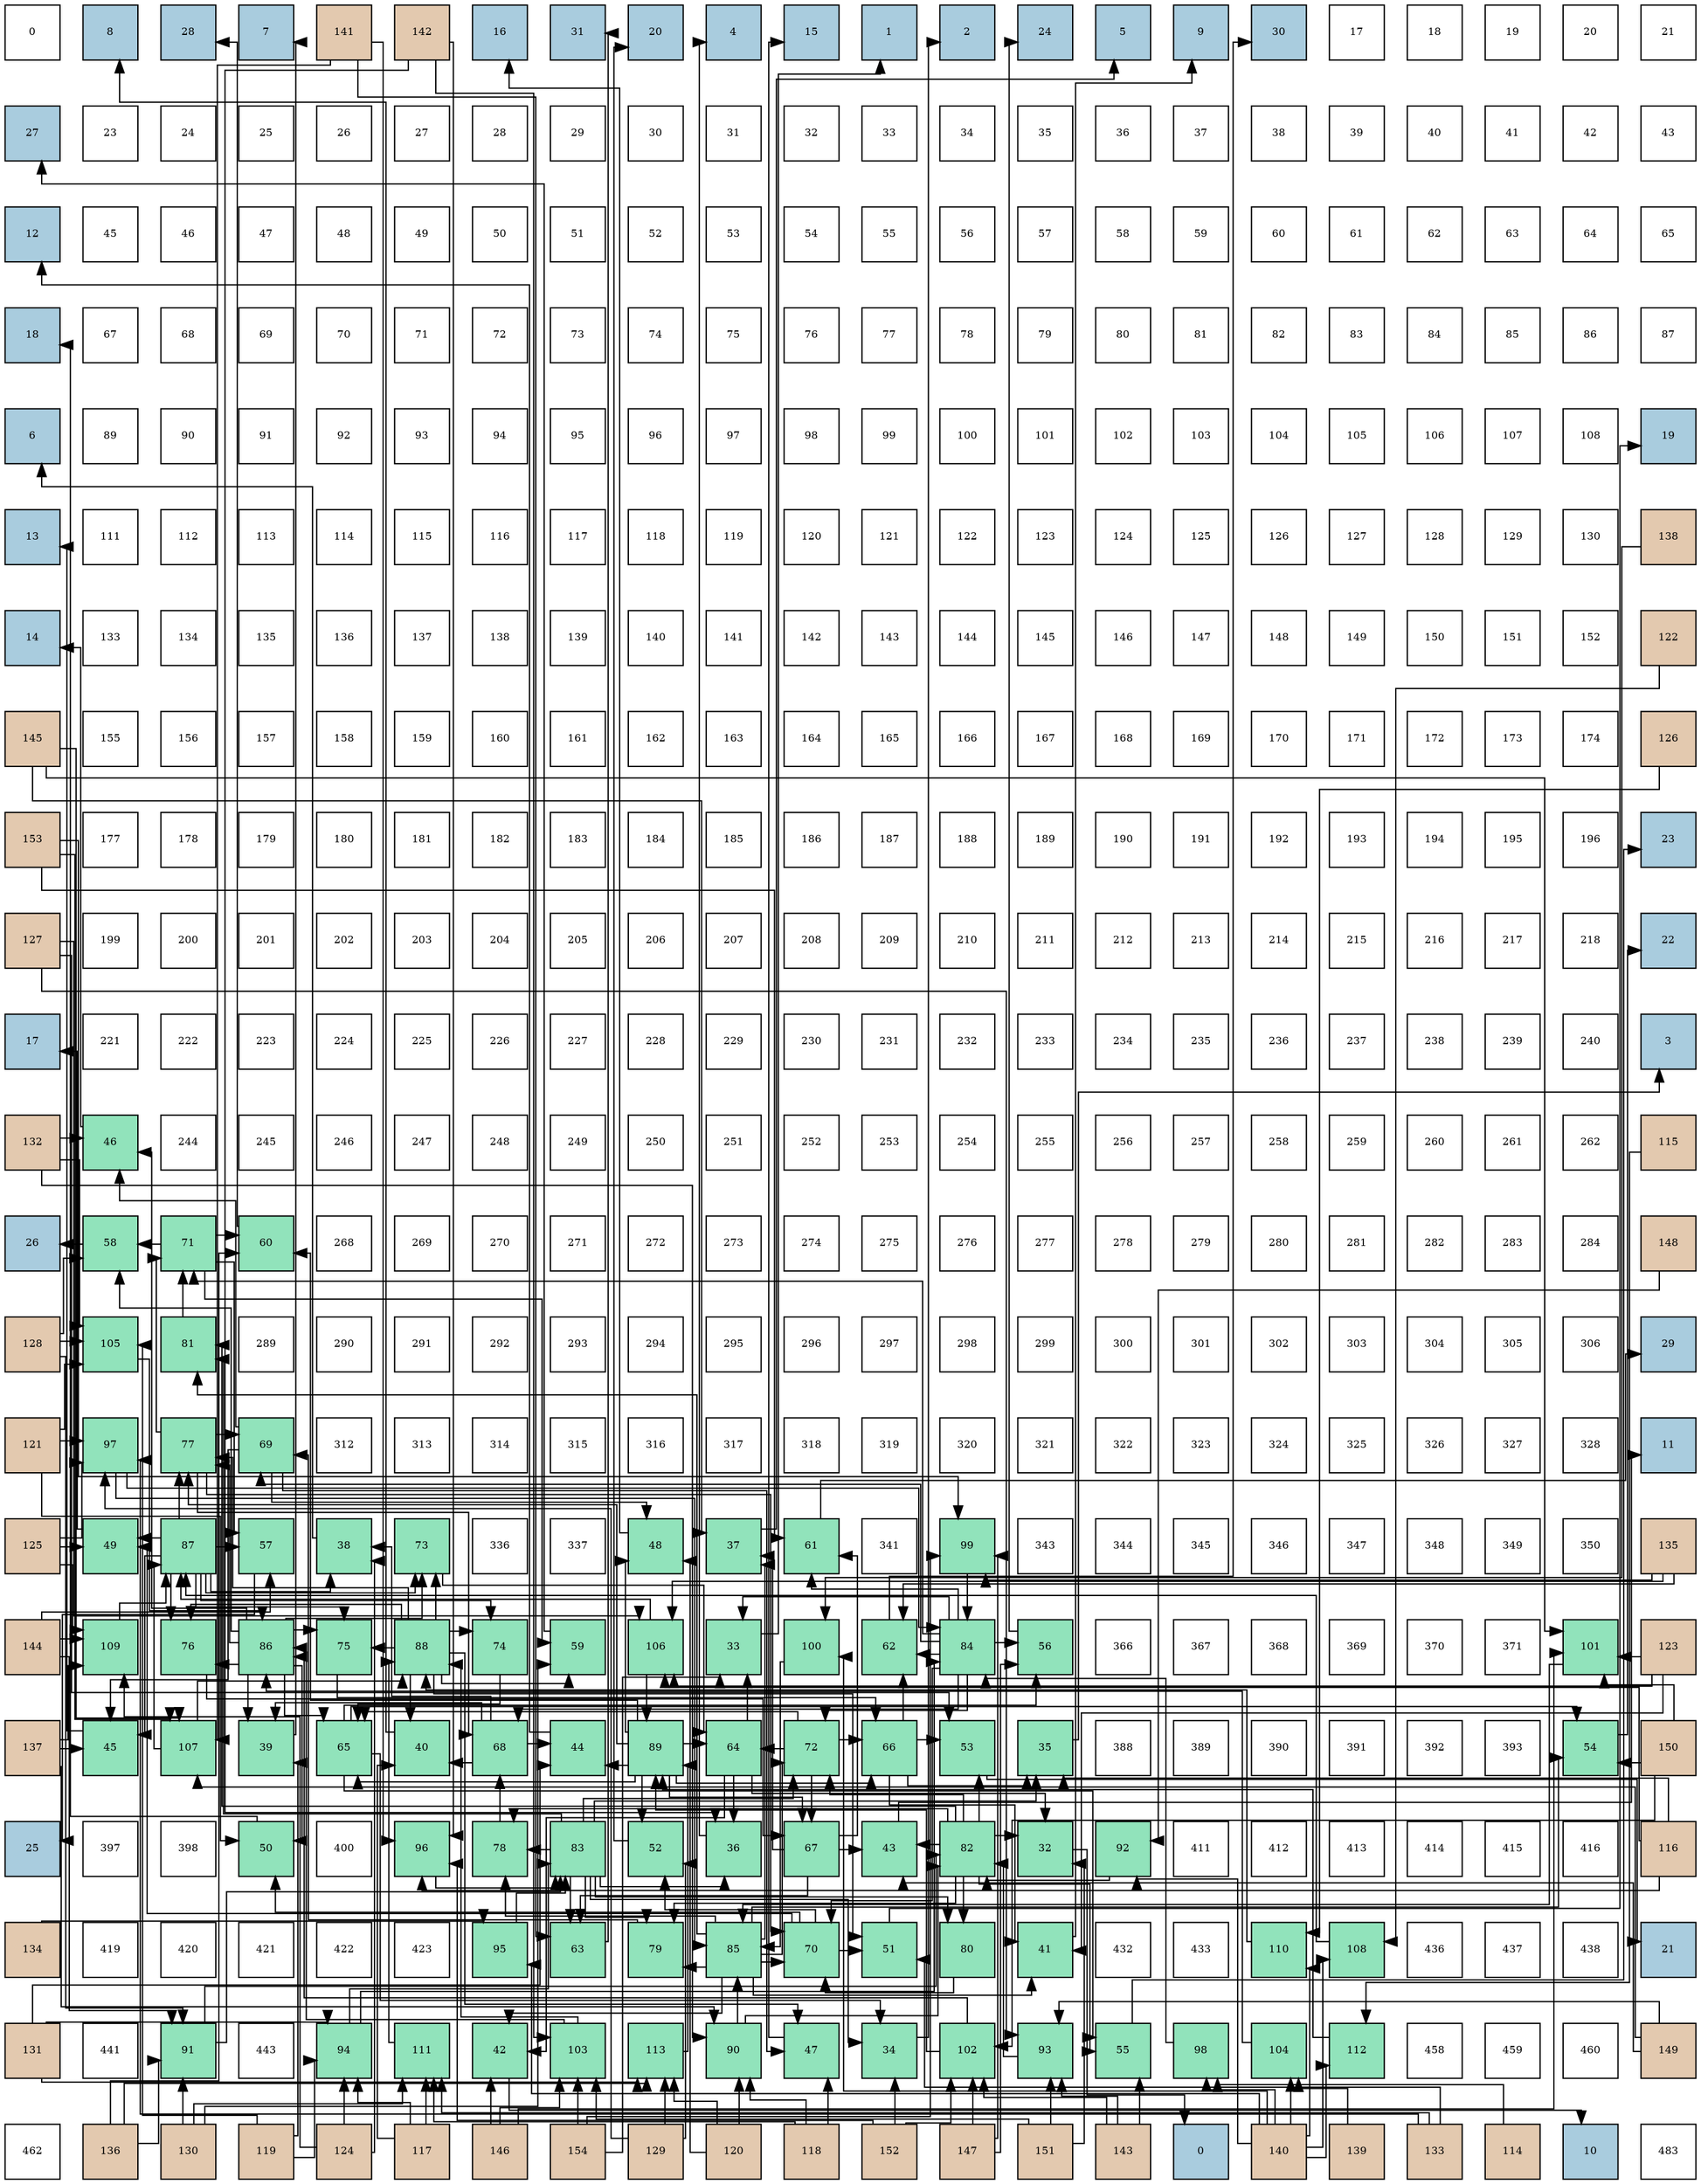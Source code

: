 digraph layout{
 rankdir=TB;
 splines=ortho;
 node [style=filled shape=square fixedsize=true width=0.6];
0[label="0", fontsize=8, fillcolor="#ffffff"];
1[label="8", fontsize=8, fillcolor="#a9ccde"];
2[label="28", fontsize=8, fillcolor="#a9ccde"];
3[label="7", fontsize=8, fillcolor="#a9ccde"];
4[label="141", fontsize=8, fillcolor="#e3c9af"];
5[label="142", fontsize=8, fillcolor="#e3c9af"];
6[label="16", fontsize=8, fillcolor="#a9ccde"];
7[label="31", fontsize=8, fillcolor="#a9ccde"];
8[label="20", fontsize=8, fillcolor="#a9ccde"];
9[label="4", fontsize=8, fillcolor="#a9ccde"];
10[label="15", fontsize=8, fillcolor="#a9ccde"];
11[label="1", fontsize=8, fillcolor="#a9ccde"];
12[label="2", fontsize=8, fillcolor="#a9ccde"];
13[label="24", fontsize=8, fillcolor="#a9ccde"];
14[label="5", fontsize=8, fillcolor="#a9ccde"];
15[label="9", fontsize=8, fillcolor="#a9ccde"];
16[label="30", fontsize=8, fillcolor="#a9ccde"];
17[label="17", fontsize=8, fillcolor="#ffffff"];
18[label="18", fontsize=8, fillcolor="#ffffff"];
19[label="19", fontsize=8, fillcolor="#ffffff"];
20[label="20", fontsize=8, fillcolor="#ffffff"];
21[label="21", fontsize=8, fillcolor="#ffffff"];
22[label="27", fontsize=8, fillcolor="#a9ccde"];
23[label="23", fontsize=8, fillcolor="#ffffff"];
24[label="24", fontsize=8, fillcolor="#ffffff"];
25[label="25", fontsize=8, fillcolor="#ffffff"];
26[label="26", fontsize=8, fillcolor="#ffffff"];
27[label="27", fontsize=8, fillcolor="#ffffff"];
28[label="28", fontsize=8, fillcolor="#ffffff"];
29[label="29", fontsize=8, fillcolor="#ffffff"];
30[label="30", fontsize=8, fillcolor="#ffffff"];
31[label="31", fontsize=8, fillcolor="#ffffff"];
32[label="32", fontsize=8, fillcolor="#ffffff"];
33[label="33", fontsize=8, fillcolor="#ffffff"];
34[label="34", fontsize=8, fillcolor="#ffffff"];
35[label="35", fontsize=8, fillcolor="#ffffff"];
36[label="36", fontsize=8, fillcolor="#ffffff"];
37[label="37", fontsize=8, fillcolor="#ffffff"];
38[label="38", fontsize=8, fillcolor="#ffffff"];
39[label="39", fontsize=8, fillcolor="#ffffff"];
40[label="40", fontsize=8, fillcolor="#ffffff"];
41[label="41", fontsize=8, fillcolor="#ffffff"];
42[label="42", fontsize=8, fillcolor="#ffffff"];
43[label="43", fontsize=8, fillcolor="#ffffff"];
44[label="12", fontsize=8, fillcolor="#a9ccde"];
45[label="45", fontsize=8, fillcolor="#ffffff"];
46[label="46", fontsize=8, fillcolor="#ffffff"];
47[label="47", fontsize=8, fillcolor="#ffffff"];
48[label="48", fontsize=8, fillcolor="#ffffff"];
49[label="49", fontsize=8, fillcolor="#ffffff"];
50[label="50", fontsize=8, fillcolor="#ffffff"];
51[label="51", fontsize=8, fillcolor="#ffffff"];
52[label="52", fontsize=8, fillcolor="#ffffff"];
53[label="53", fontsize=8, fillcolor="#ffffff"];
54[label="54", fontsize=8, fillcolor="#ffffff"];
55[label="55", fontsize=8, fillcolor="#ffffff"];
56[label="56", fontsize=8, fillcolor="#ffffff"];
57[label="57", fontsize=8, fillcolor="#ffffff"];
58[label="58", fontsize=8, fillcolor="#ffffff"];
59[label="59", fontsize=8, fillcolor="#ffffff"];
60[label="60", fontsize=8, fillcolor="#ffffff"];
61[label="61", fontsize=8, fillcolor="#ffffff"];
62[label="62", fontsize=8, fillcolor="#ffffff"];
63[label="63", fontsize=8, fillcolor="#ffffff"];
64[label="64", fontsize=8, fillcolor="#ffffff"];
65[label="65", fontsize=8, fillcolor="#ffffff"];
66[label="18", fontsize=8, fillcolor="#a9ccde"];
67[label="67", fontsize=8, fillcolor="#ffffff"];
68[label="68", fontsize=8, fillcolor="#ffffff"];
69[label="69", fontsize=8, fillcolor="#ffffff"];
70[label="70", fontsize=8, fillcolor="#ffffff"];
71[label="71", fontsize=8, fillcolor="#ffffff"];
72[label="72", fontsize=8, fillcolor="#ffffff"];
73[label="73", fontsize=8, fillcolor="#ffffff"];
74[label="74", fontsize=8, fillcolor="#ffffff"];
75[label="75", fontsize=8, fillcolor="#ffffff"];
76[label="76", fontsize=8, fillcolor="#ffffff"];
77[label="77", fontsize=8, fillcolor="#ffffff"];
78[label="78", fontsize=8, fillcolor="#ffffff"];
79[label="79", fontsize=8, fillcolor="#ffffff"];
80[label="80", fontsize=8, fillcolor="#ffffff"];
81[label="81", fontsize=8, fillcolor="#ffffff"];
82[label="82", fontsize=8, fillcolor="#ffffff"];
83[label="83", fontsize=8, fillcolor="#ffffff"];
84[label="84", fontsize=8, fillcolor="#ffffff"];
85[label="85", fontsize=8, fillcolor="#ffffff"];
86[label="86", fontsize=8, fillcolor="#ffffff"];
87[label="87", fontsize=8, fillcolor="#ffffff"];
88[label="6", fontsize=8, fillcolor="#a9ccde"];
89[label="89", fontsize=8, fillcolor="#ffffff"];
90[label="90", fontsize=8, fillcolor="#ffffff"];
91[label="91", fontsize=8, fillcolor="#ffffff"];
92[label="92", fontsize=8, fillcolor="#ffffff"];
93[label="93", fontsize=8, fillcolor="#ffffff"];
94[label="94", fontsize=8, fillcolor="#ffffff"];
95[label="95", fontsize=8, fillcolor="#ffffff"];
96[label="96", fontsize=8, fillcolor="#ffffff"];
97[label="97", fontsize=8, fillcolor="#ffffff"];
98[label="98", fontsize=8, fillcolor="#ffffff"];
99[label="99", fontsize=8, fillcolor="#ffffff"];
100[label="100", fontsize=8, fillcolor="#ffffff"];
101[label="101", fontsize=8, fillcolor="#ffffff"];
102[label="102", fontsize=8, fillcolor="#ffffff"];
103[label="103", fontsize=8, fillcolor="#ffffff"];
104[label="104", fontsize=8, fillcolor="#ffffff"];
105[label="105", fontsize=8, fillcolor="#ffffff"];
106[label="106", fontsize=8, fillcolor="#ffffff"];
107[label="107", fontsize=8, fillcolor="#ffffff"];
108[label="108", fontsize=8, fillcolor="#ffffff"];
109[label="19", fontsize=8, fillcolor="#a9ccde"];
110[label="13", fontsize=8, fillcolor="#a9ccde"];
111[label="111", fontsize=8, fillcolor="#ffffff"];
112[label="112", fontsize=8, fillcolor="#ffffff"];
113[label="113", fontsize=8, fillcolor="#ffffff"];
114[label="114", fontsize=8, fillcolor="#ffffff"];
115[label="115", fontsize=8, fillcolor="#ffffff"];
116[label="116", fontsize=8, fillcolor="#ffffff"];
117[label="117", fontsize=8, fillcolor="#ffffff"];
118[label="118", fontsize=8, fillcolor="#ffffff"];
119[label="119", fontsize=8, fillcolor="#ffffff"];
120[label="120", fontsize=8, fillcolor="#ffffff"];
121[label="121", fontsize=8, fillcolor="#ffffff"];
122[label="122", fontsize=8, fillcolor="#ffffff"];
123[label="123", fontsize=8, fillcolor="#ffffff"];
124[label="124", fontsize=8, fillcolor="#ffffff"];
125[label="125", fontsize=8, fillcolor="#ffffff"];
126[label="126", fontsize=8, fillcolor="#ffffff"];
127[label="127", fontsize=8, fillcolor="#ffffff"];
128[label="128", fontsize=8, fillcolor="#ffffff"];
129[label="129", fontsize=8, fillcolor="#ffffff"];
130[label="130", fontsize=8, fillcolor="#ffffff"];
131[label="138", fontsize=8, fillcolor="#e3c9af"];
132[label="14", fontsize=8, fillcolor="#a9ccde"];
133[label="133", fontsize=8, fillcolor="#ffffff"];
134[label="134", fontsize=8, fillcolor="#ffffff"];
135[label="135", fontsize=8, fillcolor="#ffffff"];
136[label="136", fontsize=8, fillcolor="#ffffff"];
137[label="137", fontsize=8, fillcolor="#ffffff"];
138[label="138", fontsize=8, fillcolor="#ffffff"];
139[label="139", fontsize=8, fillcolor="#ffffff"];
140[label="140", fontsize=8, fillcolor="#ffffff"];
141[label="141", fontsize=8, fillcolor="#ffffff"];
142[label="142", fontsize=8, fillcolor="#ffffff"];
143[label="143", fontsize=8, fillcolor="#ffffff"];
144[label="144", fontsize=8, fillcolor="#ffffff"];
145[label="145", fontsize=8, fillcolor="#ffffff"];
146[label="146", fontsize=8, fillcolor="#ffffff"];
147[label="147", fontsize=8, fillcolor="#ffffff"];
148[label="148", fontsize=8, fillcolor="#ffffff"];
149[label="149", fontsize=8, fillcolor="#ffffff"];
150[label="150", fontsize=8, fillcolor="#ffffff"];
151[label="151", fontsize=8, fillcolor="#ffffff"];
152[label="152", fontsize=8, fillcolor="#ffffff"];
153[label="122", fontsize=8, fillcolor="#e3c9af"];
154[label="145", fontsize=8, fillcolor="#e3c9af"];
155[label="155", fontsize=8, fillcolor="#ffffff"];
156[label="156", fontsize=8, fillcolor="#ffffff"];
157[label="157", fontsize=8, fillcolor="#ffffff"];
158[label="158", fontsize=8, fillcolor="#ffffff"];
159[label="159", fontsize=8, fillcolor="#ffffff"];
160[label="160", fontsize=8, fillcolor="#ffffff"];
161[label="161", fontsize=8, fillcolor="#ffffff"];
162[label="162", fontsize=8, fillcolor="#ffffff"];
163[label="163", fontsize=8, fillcolor="#ffffff"];
164[label="164", fontsize=8, fillcolor="#ffffff"];
165[label="165", fontsize=8, fillcolor="#ffffff"];
166[label="166", fontsize=8, fillcolor="#ffffff"];
167[label="167", fontsize=8, fillcolor="#ffffff"];
168[label="168", fontsize=8, fillcolor="#ffffff"];
169[label="169", fontsize=8, fillcolor="#ffffff"];
170[label="170", fontsize=8, fillcolor="#ffffff"];
171[label="171", fontsize=8, fillcolor="#ffffff"];
172[label="172", fontsize=8, fillcolor="#ffffff"];
173[label="173", fontsize=8, fillcolor="#ffffff"];
174[label="174", fontsize=8, fillcolor="#ffffff"];
175[label="126", fontsize=8, fillcolor="#e3c9af"];
176[label="153", fontsize=8, fillcolor="#e3c9af"];
177[label="177", fontsize=8, fillcolor="#ffffff"];
178[label="178", fontsize=8, fillcolor="#ffffff"];
179[label="179", fontsize=8, fillcolor="#ffffff"];
180[label="180", fontsize=8, fillcolor="#ffffff"];
181[label="181", fontsize=8, fillcolor="#ffffff"];
182[label="182", fontsize=8, fillcolor="#ffffff"];
183[label="183", fontsize=8, fillcolor="#ffffff"];
184[label="184", fontsize=8, fillcolor="#ffffff"];
185[label="185", fontsize=8, fillcolor="#ffffff"];
186[label="186", fontsize=8, fillcolor="#ffffff"];
187[label="187", fontsize=8, fillcolor="#ffffff"];
188[label="188", fontsize=8, fillcolor="#ffffff"];
189[label="189", fontsize=8, fillcolor="#ffffff"];
190[label="190", fontsize=8, fillcolor="#ffffff"];
191[label="191", fontsize=8, fillcolor="#ffffff"];
192[label="192", fontsize=8, fillcolor="#ffffff"];
193[label="193", fontsize=8, fillcolor="#ffffff"];
194[label="194", fontsize=8, fillcolor="#ffffff"];
195[label="195", fontsize=8, fillcolor="#ffffff"];
196[label="196", fontsize=8, fillcolor="#ffffff"];
197[label="23", fontsize=8, fillcolor="#a9ccde"];
198[label="127", fontsize=8, fillcolor="#e3c9af"];
199[label="199", fontsize=8, fillcolor="#ffffff"];
200[label="200", fontsize=8, fillcolor="#ffffff"];
201[label="201", fontsize=8, fillcolor="#ffffff"];
202[label="202", fontsize=8, fillcolor="#ffffff"];
203[label="203", fontsize=8, fillcolor="#ffffff"];
204[label="204", fontsize=8, fillcolor="#ffffff"];
205[label="205", fontsize=8, fillcolor="#ffffff"];
206[label="206", fontsize=8, fillcolor="#ffffff"];
207[label="207", fontsize=8, fillcolor="#ffffff"];
208[label="208", fontsize=8, fillcolor="#ffffff"];
209[label="209", fontsize=8, fillcolor="#ffffff"];
210[label="210", fontsize=8, fillcolor="#ffffff"];
211[label="211", fontsize=8, fillcolor="#ffffff"];
212[label="212", fontsize=8, fillcolor="#ffffff"];
213[label="213", fontsize=8, fillcolor="#ffffff"];
214[label="214", fontsize=8, fillcolor="#ffffff"];
215[label="215", fontsize=8, fillcolor="#ffffff"];
216[label="216", fontsize=8, fillcolor="#ffffff"];
217[label="217", fontsize=8, fillcolor="#ffffff"];
218[label="218", fontsize=8, fillcolor="#ffffff"];
219[label="22", fontsize=8, fillcolor="#a9ccde"];
220[label="17", fontsize=8, fillcolor="#a9ccde"];
221[label="221", fontsize=8, fillcolor="#ffffff"];
222[label="222", fontsize=8, fillcolor="#ffffff"];
223[label="223", fontsize=8, fillcolor="#ffffff"];
224[label="224", fontsize=8, fillcolor="#ffffff"];
225[label="225", fontsize=8, fillcolor="#ffffff"];
226[label="226", fontsize=8, fillcolor="#ffffff"];
227[label="227", fontsize=8, fillcolor="#ffffff"];
228[label="228", fontsize=8, fillcolor="#ffffff"];
229[label="229", fontsize=8, fillcolor="#ffffff"];
230[label="230", fontsize=8, fillcolor="#ffffff"];
231[label="231", fontsize=8, fillcolor="#ffffff"];
232[label="232", fontsize=8, fillcolor="#ffffff"];
233[label="233", fontsize=8, fillcolor="#ffffff"];
234[label="234", fontsize=8, fillcolor="#ffffff"];
235[label="235", fontsize=8, fillcolor="#ffffff"];
236[label="236", fontsize=8, fillcolor="#ffffff"];
237[label="237", fontsize=8, fillcolor="#ffffff"];
238[label="238", fontsize=8, fillcolor="#ffffff"];
239[label="239", fontsize=8, fillcolor="#ffffff"];
240[label="240", fontsize=8, fillcolor="#ffffff"];
241[label="3", fontsize=8, fillcolor="#a9ccde"];
242[label="132", fontsize=8, fillcolor="#e3c9af"];
243[label="46", fontsize=8, fillcolor="#91e3bb"];
244[label="244", fontsize=8, fillcolor="#ffffff"];
245[label="245", fontsize=8, fillcolor="#ffffff"];
246[label="246", fontsize=8, fillcolor="#ffffff"];
247[label="247", fontsize=8, fillcolor="#ffffff"];
248[label="248", fontsize=8, fillcolor="#ffffff"];
249[label="249", fontsize=8, fillcolor="#ffffff"];
250[label="250", fontsize=8, fillcolor="#ffffff"];
251[label="251", fontsize=8, fillcolor="#ffffff"];
252[label="252", fontsize=8, fillcolor="#ffffff"];
253[label="253", fontsize=8, fillcolor="#ffffff"];
254[label="254", fontsize=8, fillcolor="#ffffff"];
255[label="255", fontsize=8, fillcolor="#ffffff"];
256[label="256", fontsize=8, fillcolor="#ffffff"];
257[label="257", fontsize=8, fillcolor="#ffffff"];
258[label="258", fontsize=8, fillcolor="#ffffff"];
259[label="259", fontsize=8, fillcolor="#ffffff"];
260[label="260", fontsize=8, fillcolor="#ffffff"];
261[label="261", fontsize=8, fillcolor="#ffffff"];
262[label="262", fontsize=8, fillcolor="#ffffff"];
263[label="115", fontsize=8, fillcolor="#e3c9af"];
264[label="26", fontsize=8, fillcolor="#a9ccde"];
265[label="58", fontsize=8, fillcolor="#91e3bb"];
266[label="71", fontsize=8, fillcolor="#91e3bb"];
267[label="60", fontsize=8, fillcolor="#91e3bb"];
268[label="268", fontsize=8, fillcolor="#ffffff"];
269[label="269", fontsize=8, fillcolor="#ffffff"];
270[label="270", fontsize=8, fillcolor="#ffffff"];
271[label="271", fontsize=8, fillcolor="#ffffff"];
272[label="272", fontsize=8, fillcolor="#ffffff"];
273[label="273", fontsize=8, fillcolor="#ffffff"];
274[label="274", fontsize=8, fillcolor="#ffffff"];
275[label="275", fontsize=8, fillcolor="#ffffff"];
276[label="276", fontsize=8, fillcolor="#ffffff"];
277[label="277", fontsize=8, fillcolor="#ffffff"];
278[label="278", fontsize=8, fillcolor="#ffffff"];
279[label="279", fontsize=8, fillcolor="#ffffff"];
280[label="280", fontsize=8, fillcolor="#ffffff"];
281[label="281", fontsize=8, fillcolor="#ffffff"];
282[label="282", fontsize=8, fillcolor="#ffffff"];
283[label="283", fontsize=8, fillcolor="#ffffff"];
284[label="284", fontsize=8, fillcolor="#ffffff"];
285[label="148", fontsize=8, fillcolor="#e3c9af"];
286[label="128", fontsize=8, fillcolor="#e3c9af"];
287[label="105", fontsize=8, fillcolor="#91e3bb"];
288[label="81", fontsize=8, fillcolor="#91e3bb"];
289[label="289", fontsize=8, fillcolor="#ffffff"];
290[label="290", fontsize=8, fillcolor="#ffffff"];
291[label="291", fontsize=8, fillcolor="#ffffff"];
292[label="292", fontsize=8, fillcolor="#ffffff"];
293[label="293", fontsize=8, fillcolor="#ffffff"];
294[label="294", fontsize=8, fillcolor="#ffffff"];
295[label="295", fontsize=8, fillcolor="#ffffff"];
296[label="296", fontsize=8, fillcolor="#ffffff"];
297[label="297", fontsize=8, fillcolor="#ffffff"];
298[label="298", fontsize=8, fillcolor="#ffffff"];
299[label="299", fontsize=8, fillcolor="#ffffff"];
300[label="300", fontsize=8, fillcolor="#ffffff"];
301[label="301", fontsize=8, fillcolor="#ffffff"];
302[label="302", fontsize=8, fillcolor="#ffffff"];
303[label="303", fontsize=8, fillcolor="#ffffff"];
304[label="304", fontsize=8, fillcolor="#ffffff"];
305[label="305", fontsize=8, fillcolor="#ffffff"];
306[label="306", fontsize=8, fillcolor="#ffffff"];
307[label="29", fontsize=8, fillcolor="#a9ccde"];
308[label="121", fontsize=8, fillcolor="#e3c9af"];
309[label="97", fontsize=8, fillcolor="#91e3bb"];
310[label="77", fontsize=8, fillcolor="#91e3bb"];
311[label="69", fontsize=8, fillcolor="#91e3bb"];
312[label="312", fontsize=8, fillcolor="#ffffff"];
313[label="313", fontsize=8, fillcolor="#ffffff"];
314[label="314", fontsize=8, fillcolor="#ffffff"];
315[label="315", fontsize=8, fillcolor="#ffffff"];
316[label="316", fontsize=8, fillcolor="#ffffff"];
317[label="317", fontsize=8, fillcolor="#ffffff"];
318[label="318", fontsize=8, fillcolor="#ffffff"];
319[label="319", fontsize=8, fillcolor="#ffffff"];
320[label="320", fontsize=8, fillcolor="#ffffff"];
321[label="321", fontsize=8, fillcolor="#ffffff"];
322[label="322", fontsize=8, fillcolor="#ffffff"];
323[label="323", fontsize=8, fillcolor="#ffffff"];
324[label="324", fontsize=8, fillcolor="#ffffff"];
325[label="325", fontsize=8, fillcolor="#ffffff"];
326[label="326", fontsize=8, fillcolor="#ffffff"];
327[label="327", fontsize=8, fillcolor="#ffffff"];
328[label="328", fontsize=8, fillcolor="#ffffff"];
329[label="11", fontsize=8, fillcolor="#a9ccde"];
330[label="125", fontsize=8, fillcolor="#e3c9af"];
331[label="49", fontsize=8, fillcolor="#91e3bb"];
332[label="87", fontsize=8, fillcolor="#91e3bb"];
333[label="57", fontsize=8, fillcolor="#91e3bb"];
334[label="38", fontsize=8, fillcolor="#91e3bb"];
335[label="73", fontsize=8, fillcolor="#91e3bb"];
336[label="336", fontsize=8, fillcolor="#ffffff"];
337[label="337", fontsize=8, fillcolor="#ffffff"];
338[label="48", fontsize=8, fillcolor="#91e3bb"];
339[label="37", fontsize=8, fillcolor="#91e3bb"];
340[label="61", fontsize=8, fillcolor="#91e3bb"];
341[label="341", fontsize=8, fillcolor="#ffffff"];
342[label="99", fontsize=8, fillcolor="#91e3bb"];
343[label="343", fontsize=8, fillcolor="#ffffff"];
344[label="344", fontsize=8, fillcolor="#ffffff"];
345[label="345", fontsize=8, fillcolor="#ffffff"];
346[label="346", fontsize=8, fillcolor="#ffffff"];
347[label="347", fontsize=8, fillcolor="#ffffff"];
348[label="348", fontsize=8, fillcolor="#ffffff"];
349[label="349", fontsize=8, fillcolor="#ffffff"];
350[label="350", fontsize=8, fillcolor="#ffffff"];
351[label="135", fontsize=8, fillcolor="#e3c9af"];
352[label="144", fontsize=8, fillcolor="#e3c9af"];
353[label="109", fontsize=8, fillcolor="#91e3bb"];
354[label="76", fontsize=8, fillcolor="#91e3bb"];
355[label="86", fontsize=8, fillcolor="#91e3bb"];
356[label="75", fontsize=8, fillcolor="#91e3bb"];
357[label="88", fontsize=8, fillcolor="#91e3bb"];
358[label="74", fontsize=8, fillcolor="#91e3bb"];
359[label="59", fontsize=8, fillcolor="#91e3bb"];
360[label="106", fontsize=8, fillcolor="#91e3bb"];
361[label="33", fontsize=8, fillcolor="#91e3bb"];
362[label="100", fontsize=8, fillcolor="#91e3bb"];
363[label="62", fontsize=8, fillcolor="#91e3bb"];
364[label="84", fontsize=8, fillcolor="#91e3bb"];
365[label="56", fontsize=8, fillcolor="#91e3bb"];
366[label="366", fontsize=8, fillcolor="#ffffff"];
367[label="367", fontsize=8, fillcolor="#ffffff"];
368[label="368", fontsize=8, fillcolor="#ffffff"];
369[label="369", fontsize=8, fillcolor="#ffffff"];
370[label="370", fontsize=8, fillcolor="#ffffff"];
371[label="371", fontsize=8, fillcolor="#ffffff"];
372[label="101", fontsize=8, fillcolor="#91e3bb"];
373[label="123", fontsize=8, fillcolor="#e3c9af"];
374[label="137", fontsize=8, fillcolor="#e3c9af"];
375[label="45", fontsize=8, fillcolor="#91e3bb"];
376[label="107", fontsize=8, fillcolor="#91e3bb"];
377[label="39", fontsize=8, fillcolor="#91e3bb"];
378[label="65", fontsize=8, fillcolor="#91e3bb"];
379[label="40", fontsize=8, fillcolor="#91e3bb"];
380[label="68", fontsize=8, fillcolor="#91e3bb"];
381[label="44", fontsize=8, fillcolor="#91e3bb"];
382[label="89", fontsize=8, fillcolor="#91e3bb"];
383[label="64", fontsize=8, fillcolor="#91e3bb"];
384[label="72", fontsize=8, fillcolor="#91e3bb"];
385[label="66", fontsize=8, fillcolor="#91e3bb"];
386[label="53", fontsize=8, fillcolor="#91e3bb"];
387[label="35", fontsize=8, fillcolor="#91e3bb"];
388[label="388", fontsize=8, fillcolor="#ffffff"];
389[label="389", fontsize=8, fillcolor="#ffffff"];
390[label="390", fontsize=8, fillcolor="#ffffff"];
391[label="391", fontsize=8, fillcolor="#ffffff"];
392[label="392", fontsize=8, fillcolor="#ffffff"];
393[label="393", fontsize=8, fillcolor="#ffffff"];
394[label="54", fontsize=8, fillcolor="#91e3bb"];
395[label="150", fontsize=8, fillcolor="#e3c9af"];
396[label="25", fontsize=8, fillcolor="#a9ccde"];
397[label="397", fontsize=8, fillcolor="#ffffff"];
398[label="398", fontsize=8, fillcolor="#ffffff"];
399[label="50", fontsize=8, fillcolor="#91e3bb"];
400[label="400", fontsize=8, fillcolor="#ffffff"];
401[label="96", fontsize=8, fillcolor="#91e3bb"];
402[label="78", fontsize=8, fillcolor="#91e3bb"];
403[label="83", fontsize=8, fillcolor="#91e3bb"];
404[label="52", fontsize=8, fillcolor="#91e3bb"];
405[label="36", fontsize=8, fillcolor="#91e3bb"];
406[label="67", fontsize=8, fillcolor="#91e3bb"];
407[label="43", fontsize=8, fillcolor="#91e3bb"];
408[label="82", fontsize=8, fillcolor="#91e3bb"];
409[label="32", fontsize=8, fillcolor="#91e3bb"];
410[label="92", fontsize=8, fillcolor="#91e3bb"];
411[label="411", fontsize=8, fillcolor="#ffffff"];
412[label="412", fontsize=8, fillcolor="#ffffff"];
413[label="413", fontsize=8, fillcolor="#ffffff"];
414[label="414", fontsize=8, fillcolor="#ffffff"];
415[label="415", fontsize=8, fillcolor="#ffffff"];
416[label="416", fontsize=8, fillcolor="#ffffff"];
417[label="116", fontsize=8, fillcolor="#e3c9af"];
418[label="134", fontsize=8, fillcolor="#e3c9af"];
419[label="419", fontsize=8, fillcolor="#ffffff"];
420[label="420", fontsize=8, fillcolor="#ffffff"];
421[label="421", fontsize=8, fillcolor="#ffffff"];
422[label="422", fontsize=8, fillcolor="#ffffff"];
423[label="423", fontsize=8, fillcolor="#ffffff"];
424[label="95", fontsize=8, fillcolor="#91e3bb"];
425[label="63", fontsize=8, fillcolor="#91e3bb"];
426[label="79", fontsize=8, fillcolor="#91e3bb"];
427[label="85", fontsize=8, fillcolor="#91e3bb"];
428[label="70", fontsize=8, fillcolor="#91e3bb"];
429[label="51", fontsize=8, fillcolor="#91e3bb"];
430[label="80", fontsize=8, fillcolor="#91e3bb"];
431[label="41", fontsize=8, fillcolor="#91e3bb"];
432[label="432", fontsize=8, fillcolor="#ffffff"];
433[label="433", fontsize=8, fillcolor="#ffffff"];
434[label="110", fontsize=8, fillcolor="#91e3bb"];
435[label="108", fontsize=8, fillcolor="#91e3bb"];
436[label="436", fontsize=8, fillcolor="#ffffff"];
437[label="437", fontsize=8, fillcolor="#ffffff"];
438[label="438", fontsize=8, fillcolor="#ffffff"];
439[label="21", fontsize=8, fillcolor="#a9ccde"];
440[label="131", fontsize=8, fillcolor="#e3c9af"];
441[label="441", fontsize=8, fillcolor="#ffffff"];
442[label="91", fontsize=8, fillcolor="#91e3bb"];
443[label="443", fontsize=8, fillcolor="#ffffff"];
444[label="94", fontsize=8, fillcolor="#91e3bb"];
445[label="111", fontsize=8, fillcolor="#91e3bb"];
446[label="42", fontsize=8, fillcolor="#91e3bb"];
447[label="103", fontsize=8, fillcolor="#91e3bb"];
448[label="113", fontsize=8, fillcolor="#91e3bb"];
449[label="90", fontsize=8, fillcolor="#91e3bb"];
450[label="47", fontsize=8, fillcolor="#91e3bb"];
451[label="34", fontsize=8, fillcolor="#91e3bb"];
452[label="102", fontsize=8, fillcolor="#91e3bb"];
453[label="93", fontsize=8, fillcolor="#91e3bb"];
454[label="55", fontsize=8, fillcolor="#91e3bb"];
455[label="98", fontsize=8, fillcolor="#91e3bb"];
456[label="104", fontsize=8, fillcolor="#91e3bb"];
457[label="112", fontsize=8, fillcolor="#91e3bb"];
458[label="458", fontsize=8, fillcolor="#ffffff"];
459[label="459", fontsize=8, fillcolor="#ffffff"];
460[label="460", fontsize=8, fillcolor="#ffffff"];
461[label="149", fontsize=8, fillcolor="#e3c9af"];
462[label="462", fontsize=8, fillcolor="#ffffff"];
463[label="136", fontsize=8, fillcolor="#e3c9af"];
464[label="130", fontsize=8, fillcolor="#e3c9af"];
465[label="119", fontsize=8, fillcolor="#e3c9af"];
466[label="124", fontsize=8, fillcolor="#e3c9af"];
467[label="117", fontsize=8, fillcolor="#e3c9af"];
468[label="146", fontsize=8, fillcolor="#e3c9af"];
469[label="154", fontsize=8, fillcolor="#e3c9af"];
470[label="129", fontsize=8, fillcolor="#e3c9af"];
471[label="120", fontsize=8, fillcolor="#e3c9af"];
472[label="118", fontsize=8, fillcolor="#e3c9af"];
473[label="152", fontsize=8, fillcolor="#e3c9af"];
474[label="147", fontsize=8, fillcolor="#e3c9af"];
475[label="151", fontsize=8, fillcolor="#e3c9af"];
476[label="143", fontsize=8, fillcolor="#e3c9af"];
477[label="0", fontsize=8, fillcolor="#a9ccde"];
478[label="140", fontsize=8, fillcolor="#e3c9af"];
479[label="139", fontsize=8, fillcolor="#e3c9af"];
480[label="133", fontsize=8, fillcolor="#e3c9af"];
481[label="114", fontsize=8, fillcolor="#e3c9af"];
482[label="10", fontsize=8, fillcolor="#a9ccde"];
483[label="483", fontsize=8, fillcolor="#ffffff"];
edge [constraint=false, style=vis];409 -> 477;
361 -> 11;
451 -> 12;
387 -> 241;
405 -> 9;
339 -> 14;
334 -> 88;
377 -> 3;
379 -> 1;
431 -> 15;
446 -> 482;
407 -> 329;
381 -> 44;
375 -> 110;
243 -> 132;
450 -> 10;
338 -> 6;
331 -> 220;
399 -> 66;
429 -> 109;
404 -> 8;
386 -> 439;
394 -> 219;
454 -> 197;
365 -> 13;
333 -> 396;
265 -> 264;
359 -> 22;
267 -> 2;
340 -> 307;
363 -> 16;
425 -> 7;
383 -> 409;
383 -> 361;
383 -> 405;
383 -> 446;
378 -> 451;
378 -> 394;
378 -> 454;
378 -> 365;
385 -> 387;
385 -> 431;
385 -> 386;
385 -> 363;
406 -> 339;
406 -> 407;
406 -> 340;
406 -> 425;
380 -> 334;
380 -> 377;
380 -> 379;
380 -> 381;
311 -> 375;
311 -> 243;
311 -> 450;
311 -> 338;
428 -> 331;
428 -> 399;
428 -> 429;
428 -> 404;
266 -> 333;
266 -> 265;
266 -> 359;
266 -> 267;
384 -> 383;
384 -> 378;
384 -> 385;
384 -> 406;
335 -> 383;
358 -> 378;
356 -> 385;
354 -> 406;
310 -> 380;
310 -> 311;
310 -> 428;
310 -> 266;
402 -> 380;
426 -> 311;
430 -> 428;
288 -> 266;
408 -> 409;
408 -> 407;
408 -> 386;
408 -> 454;
408 -> 384;
408 -> 402;
408 -> 426;
408 -> 430;
408 -> 288;
403 -> 451;
403 -> 387;
403 -> 405;
403 -> 425;
403 -> 384;
403 -> 402;
403 -> 426;
403 -> 430;
403 -> 288;
364 -> 361;
364 -> 365;
364 -> 340;
364 -> 363;
364 -> 380;
364 -> 311;
364 -> 428;
364 -> 266;
364 -> 384;
427 -> 339;
427 -> 431;
427 -> 446;
427 -> 394;
427 -> 428;
427 -> 384;
427 -> 402;
427 -> 426;
427 -> 288;
355 -> 377;
355 -> 243;
355 -> 399;
355 -> 265;
355 -> 378;
355 -> 335;
355 -> 356;
355 -> 354;
355 -> 310;
332 -> 334;
332 -> 375;
332 -> 331;
332 -> 333;
332 -> 335;
332 -> 358;
332 -> 356;
332 -> 354;
332 -> 310;
357 -> 379;
357 -> 450;
357 -> 429;
357 -> 359;
357 -> 335;
357 -> 358;
357 -> 356;
357 -> 354;
357 -> 310;
382 -> 381;
382 -> 338;
382 -> 404;
382 -> 267;
382 -> 383;
382 -> 378;
382 -> 385;
382 -> 406;
382 -> 310;
449 -> 408;
449 -> 427;
442 -> 408;
442 -> 403;
410 -> 408;
453 -> 408;
444 -> 403;
444 -> 364;
424 -> 403;
401 -> 403;
309 -> 364;
309 -> 427;
455 -> 364;
342 -> 364;
362 -> 427;
372 -> 427;
452 -> 355;
452 -> 382;
447 -> 355;
447 -> 357;
456 -> 355;
287 -> 355;
360 -> 332;
360 -> 382;
376 -> 332;
376 -> 357;
435 -> 332;
353 -> 332;
434 -> 357;
445 -> 357;
457 -> 382;
448 -> 382;
481 -> 455;
263 -> 457;
417 -> 387;
417 -> 401;
417 -> 360;
467 -> 379;
467 -> 444;
467 -> 445;
472 -> 450;
472 -> 449;
472 -> 445;
465 -> 377;
465 -> 444;
465 -> 287;
471 -> 338;
471 -> 449;
471 -> 448;
308 -> 399;
308 -> 309;
308 -> 287;
153 -> 435;
373 -> 431;
373 -> 372;
373 -> 360;
466 -> 334;
466 -> 444;
466 -> 353;
330 -> 331;
330 -> 309;
330 -> 353;
175 -> 434;
198 -> 386;
198 -> 453;
198 -> 360;
286 -> 265;
286 -> 442;
286 -> 287;
470 -> 404;
470 -> 309;
470 -> 448;
464 -> 359;
464 -> 442;
464 -> 445;
440 -> 381;
440 -> 444;
440 -> 448;
242 -> 243;
242 -> 449;
242 -> 287;
480 -> 429;
480 -> 309;
480 -> 445;
418 -> 424;
351 -> 363;
351 -> 342;
351 -> 360;
463 -> 267;
463 -> 442;
463 -> 448;
374 -> 375;
374 -> 449;
374 -> 353;
131 -> 362;
479 -> 456;
478 -> 410;
478 -> 424;
478 -> 455;
478 -> 362;
478 -> 456;
478 -> 435;
478 -> 434;
478 -> 457;
4 -> 425;
4 -> 401;
4 -> 376;
5 -> 405;
5 -> 401;
5 -> 447;
476 -> 454;
476 -> 453;
476 -> 452;
352 -> 333;
352 -> 442;
352 -> 353;
154 -> 339;
154 -> 372;
154 -> 376;
468 -> 446;
468 -> 372;
468 -> 447;
474 -> 365;
474 -> 342;
474 -> 452;
285 -> 410;
461 -> 407;
461 -> 453;
461 -> 376;
395 -> 394;
395 -> 372;
395 -> 452;
475 -> 409;
475 -> 453;
475 -> 447;
473 -> 451;
473 -> 401;
473 -> 452;
176 -> 340;
176 -> 342;
176 -> 376;
469 -> 361;
469 -> 342;
469 -> 447;
edge [constraint=true, style=invis];
0 -> 22 -> 44 -> 66 -> 88 -> 110 -> 132 -> 154 -> 176 -> 198 -> 220 -> 242 -> 264 -> 286 -> 308 -> 330 -> 352 -> 374 -> 396 -> 418 -> 440 -> 462;
1 -> 23 -> 45 -> 67 -> 89 -> 111 -> 133 -> 155 -> 177 -> 199 -> 221 -> 243 -> 265 -> 287 -> 309 -> 331 -> 353 -> 375 -> 397 -> 419 -> 441 -> 463;
2 -> 24 -> 46 -> 68 -> 90 -> 112 -> 134 -> 156 -> 178 -> 200 -> 222 -> 244 -> 266 -> 288 -> 310 -> 332 -> 354 -> 376 -> 398 -> 420 -> 442 -> 464;
3 -> 25 -> 47 -> 69 -> 91 -> 113 -> 135 -> 157 -> 179 -> 201 -> 223 -> 245 -> 267 -> 289 -> 311 -> 333 -> 355 -> 377 -> 399 -> 421 -> 443 -> 465;
4 -> 26 -> 48 -> 70 -> 92 -> 114 -> 136 -> 158 -> 180 -> 202 -> 224 -> 246 -> 268 -> 290 -> 312 -> 334 -> 356 -> 378 -> 400 -> 422 -> 444 -> 466;
5 -> 27 -> 49 -> 71 -> 93 -> 115 -> 137 -> 159 -> 181 -> 203 -> 225 -> 247 -> 269 -> 291 -> 313 -> 335 -> 357 -> 379 -> 401 -> 423 -> 445 -> 467;
6 -> 28 -> 50 -> 72 -> 94 -> 116 -> 138 -> 160 -> 182 -> 204 -> 226 -> 248 -> 270 -> 292 -> 314 -> 336 -> 358 -> 380 -> 402 -> 424 -> 446 -> 468;
7 -> 29 -> 51 -> 73 -> 95 -> 117 -> 139 -> 161 -> 183 -> 205 -> 227 -> 249 -> 271 -> 293 -> 315 -> 337 -> 359 -> 381 -> 403 -> 425 -> 447 -> 469;
8 -> 30 -> 52 -> 74 -> 96 -> 118 -> 140 -> 162 -> 184 -> 206 -> 228 -> 250 -> 272 -> 294 -> 316 -> 338 -> 360 -> 382 -> 404 -> 426 -> 448 -> 470;
9 -> 31 -> 53 -> 75 -> 97 -> 119 -> 141 -> 163 -> 185 -> 207 -> 229 -> 251 -> 273 -> 295 -> 317 -> 339 -> 361 -> 383 -> 405 -> 427 -> 449 -> 471;
10 -> 32 -> 54 -> 76 -> 98 -> 120 -> 142 -> 164 -> 186 -> 208 -> 230 -> 252 -> 274 -> 296 -> 318 -> 340 -> 362 -> 384 -> 406 -> 428 -> 450 -> 472;
11 -> 33 -> 55 -> 77 -> 99 -> 121 -> 143 -> 165 -> 187 -> 209 -> 231 -> 253 -> 275 -> 297 -> 319 -> 341 -> 363 -> 385 -> 407 -> 429 -> 451 -> 473;
12 -> 34 -> 56 -> 78 -> 100 -> 122 -> 144 -> 166 -> 188 -> 210 -> 232 -> 254 -> 276 -> 298 -> 320 -> 342 -> 364 -> 386 -> 408 -> 430 -> 452 -> 474;
13 -> 35 -> 57 -> 79 -> 101 -> 123 -> 145 -> 167 -> 189 -> 211 -> 233 -> 255 -> 277 -> 299 -> 321 -> 343 -> 365 -> 387 -> 409 -> 431 -> 453 -> 475;
14 -> 36 -> 58 -> 80 -> 102 -> 124 -> 146 -> 168 -> 190 -> 212 -> 234 -> 256 -> 278 -> 300 -> 322 -> 344 -> 366 -> 388 -> 410 -> 432 -> 454 -> 476;
15 -> 37 -> 59 -> 81 -> 103 -> 125 -> 147 -> 169 -> 191 -> 213 -> 235 -> 257 -> 279 -> 301 -> 323 -> 345 -> 367 -> 389 -> 411 -> 433 -> 455 -> 477;
16 -> 38 -> 60 -> 82 -> 104 -> 126 -> 148 -> 170 -> 192 -> 214 -> 236 -> 258 -> 280 -> 302 -> 324 -> 346 -> 368 -> 390 -> 412 -> 434 -> 456 -> 478;
17 -> 39 -> 61 -> 83 -> 105 -> 127 -> 149 -> 171 -> 193 -> 215 -> 237 -> 259 -> 281 -> 303 -> 325 -> 347 -> 369 -> 391 -> 413 -> 435 -> 457 -> 479;
18 -> 40 -> 62 -> 84 -> 106 -> 128 -> 150 -> 172 -> 194 -> 216 -> 238 -> 260 -> 282 -> 304 -> 326 -> 348 -> 370 -> 392 -> 414 -> 436 -> 458 -> 480;
19 -> 41 -> 63 -> 85 -> 107 -> 129 -> 151 -> 173 -> 195 -> 217 -> 239 -> 261 -> 283 -> 305 -> 327 -> 349 -> 371 -> 393 -> 415 -> 437 -> 459 -> 481;
20 -> 42 -> 64 -> 86 -> 108 -> 130 -> 152 -> 174 -> 196 -> 218 -> 240 -> 262 -> 284 -> 306 -> 328 -> 350 -> 372 -> 394 -> 416 -> 438 -> 460 -> 482;
21 -> 43 -> 65 -> 87 -> 109 -> 131 -> 153 -> 175 -> 197 -> 219 -> 241 -> 263 -> 285 -> 307 -> 329 -> 351 -> 373 -> 395 -> 417 -> 439 -> 461 -> 483;
rank = same {0 -> 1 -> 2 -> 3 -> 4 -> 5 -> 6 -> 7 -> 8 -> 9 -> 10 -> 11 -> 12 -> 13 -> 14 -> 15 -> 16 -> 17 -> 18 -> 19 -> 20 -> 21};
rank = same {22 -> 23 -> 24 -> 25 -> 26 -> 27 -> 28 -> 29 -> 30 -> 31 -> 32 -> 33 -> 34 -> 35 -> 36 -> 37 -> 38 -> 39 -> 40 -> 41 -> 42 -> 43};
rank = same {44 -> 45 -> 46 -> 47 -> 48 -> 49 -> 50 -> 51 -> 52 -> 53 -> 54 -> 55 -> 56 -> 57 -> 58 -> 59 -> 60 -> 61 -> 62 -> 63 -> 64 -> 65};
rank = same {66 -> 67 -> 68 -> 69 -> 70 -> 71 -> 72 -> 73 -> 74 -> 75 -> 76 -> 77 -> 78 -> 79 -> 80 -> 81 -> 82 -> 83 -> 84 -> 85 -> 86 -> 87};
rank = same {88 -> 89 -> 90 -> 91 -> 92 -> 93 -> 94 -> 95 -> 96 -> 97 -> 98 -> 99 -> 100 -> 101 -> 102 -> 103 -> 104 -> 105 -> 106 -> 107 -> 108 -> 109};
rank = same {110 -> 111 -> 112 -> 113 -> 114 -> 115 -> 116 -> 117 -> 118 -> 119 -> 120 -> 121 -> 122 -> 123 -> 124 -> 125 -> 126 -> 127 -> 128 -> 129 -> 130 -> 131};
rank = same {132 -> 133 -> 134 -> 135 -> 136 -> 137 -> 138 -> 139 -> 140 -> 141 -> 142 -> 143 -> 144 -> 145 -> 146 -> 147 -> 148 -> 149 -> 150 -> 151 -> 152 -> 153};
rank = same {154 -> 155 -> 156 -> 157 -> 158 -> 159 -> 160 -> 161 -> 162 -> 163 -> 164 -> 165 -> 166 -> 167 -> 168 -> 169 -> 170 -> 171 -> 172 -> 173 -> 174 -> 175};
rank = same {176 -> 177 -> 178 -> 179 -> 180 -> 181 -> 182 -> 183 -> 184 -> 185 -> 186 -> 187 -> 188 -> 189 -> 190 -> 191 -> 192 -> 193 -> 194 -> 195 -> 196 -> 197};
rank = same {198 -> 199 -> 200 -> 201 -> 202 -> 203 -> 204 -> 205 -> 206 -> 207 -> 208 -> 209 -> 210 -> 211 -> 212 -> 213 -> 214 -> 215 -> 216 -> 217 -> 218 -> 219};
rank = same {220 -> 221 -> 222 -> 223 -> 224 -> 225 -> 226 -> 227 -> 228 -> 229 -> 230 -> 231 -> 232 -> 233 -> 234 -> 235 -> 236 -> 237 -> 238 -> 239 -> 240 -> 241};
rank = same {242 -> 243 -> 244 -> 245 -> 246 -> 247 -> 248 -> 249 -> 250 -> 251 -> 252 -> 253 -> 254 -> 255 -> 256 -> 257 -> 258 -> 259 -> 260 -> 261 -> 262 -> 263};
rank = same {264 -> 265 -> 266 -> 267 -> 268 -> 269 -> 270 -> 271 -> 272 -> 273 -> 274 -> 275 -> 276 -> 277 -> 278 -> 279 -> 280 -> 281 -> 282 -> 283 -> 284 -> 285};
rank = same {286 -> 287 -> 288 -> 289 -> 290 -> 291 -> 292 -> 293 -> 294 -> 295 -> 296 -> 297 -> 298 -> 299 -> 300 -> 301 -> 302 -> 303 -> 304 -> 305 -> 306 -> 307};
rank = same {308 -> 309 -> 310 -> 311 -> 312 -> 313 -> 314 -> 315 -> 316 -> 317 -> 318 -> 319 -> 320 -> 321 -> 322 -> 323 -> 324 -> 325 -> 326 -> 327 -> 328 -> 329};
rank = same {330 -> 331 -> 332 -> 333 -> 334 -> 335 -> 336 -> 337 -> 338 -> 339 -> 340 -> 341 -> 342 -> 343 -> 344 -> 345 -> 346 -> 347 -> 348 -> 349 -> 350 -> 351};
rank = same {352 -> 353 -> 354 -> 355 -> 356 -> 357 -> 358 -> 359 -> 360 -> 361 -> 362 -> 363 -> 364 -> 365 -> 366 -> 367 -> 368 -> 369 -> 370 -> 371 -> 372 -> 373};
rank = same {374 -> 375 -> 376 -> 377 -> 378 -> 379 -> 380 -> 381 -> 382 -> 383 -> 384 -> 385 -> 386 -> 387 -> 388 -> 389 -> 390 -> 391 -> 392 -> 393 -> 394 -> 395};
rank = same {396 -> 397 -> 398 -> 399 -> 400 -> 401 -> 402 -> 403 -> 404 -> 405 -> 406 -> 407 -> 408 -> 409 -> 410 -> 411 -> 412 -> 413 -> 414 -> 415 -> 416 -> 417};
rank = same {418 -> 419 -> 420 -> 421 -> 422 -> 423 -> 424 -> 425 -> 426 -> 427 -> 428 -> 429 -> 430 -> 431 -> 432 -> 433 -> 434 -> 435 -> 436 -> 437 -> 438 -> 439};
rank = same {440 -> 441 -> 442 -> 443 -> 444 -> 445 -> 446 -> 447 -> 448 -> 449 -> 450 -> 451 -> 452 -> 453 -> 454 -> 455 -> 456 -> 457 -> 458 -> 459 -> 460 -> 461};
rank = same {462 -> 463 -> 464 -> 465 -> 466 -> 467 -> 468 -> 469 -> 470 -> 471 -> 472 -> 473 -> 474 -> 475 -> 476 -> 477 -> 478 -> 479 -> 480 -> 481 -> 482 -> 483};
}